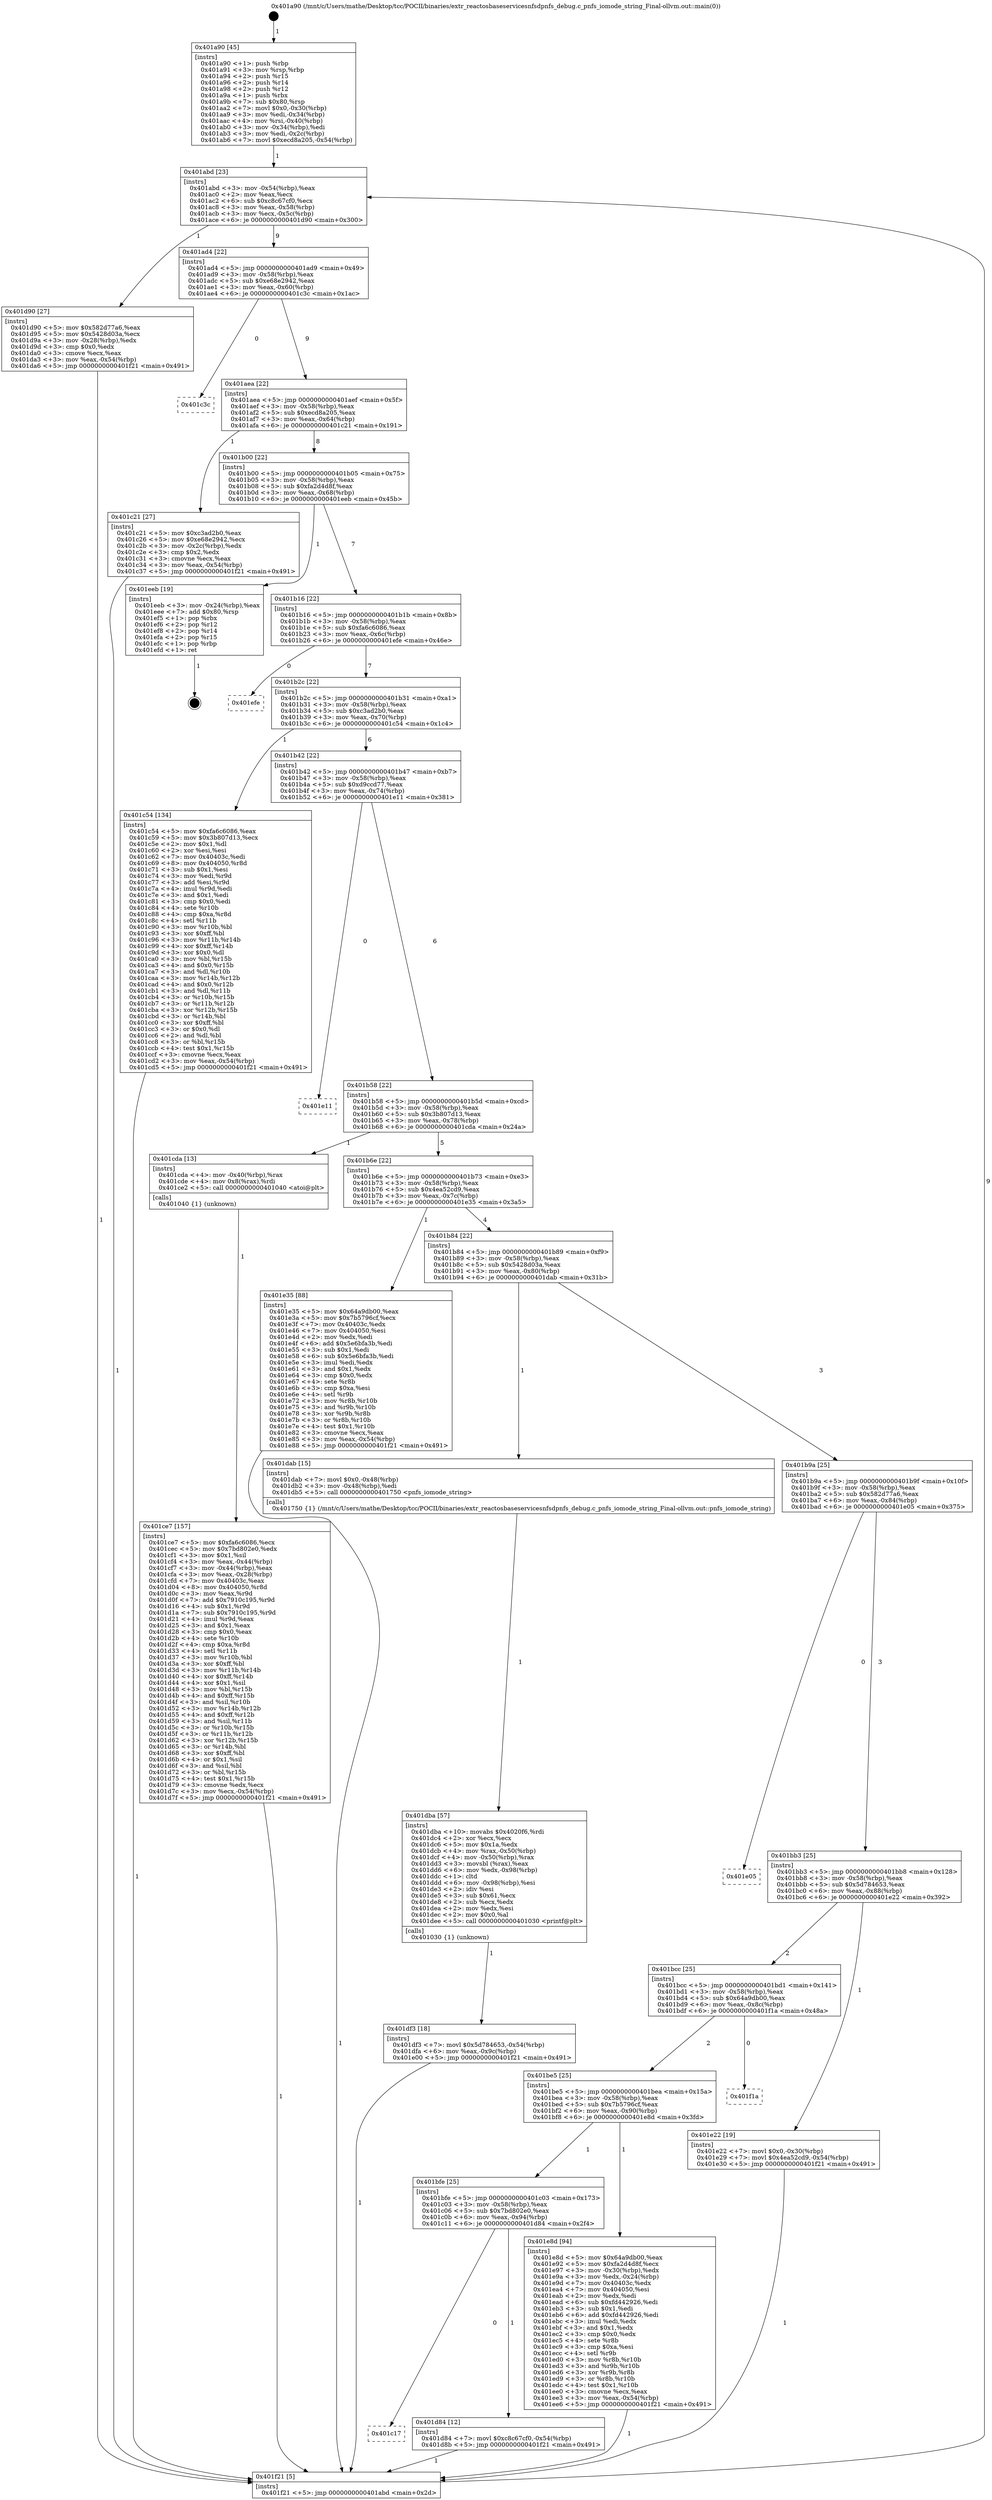 digraph "0x401a90" {
  label = "0x401a90 (/mnt/c/Users/mathe/Desktop/tcc/POCII/binaries/extr_reactosbaseservicesnfsdpnfs_debug.c_pnfs_iomode_string_Final-ollvm.out::main(0))"
  labelloc = "t"
  node[shape=record]

  Entry [label="",width=0.3,height=0.3,shape=circle,fillcolor=black,style=filled]
  "0x401abd" [label="{
     0x401abd [23]\l
     | [instrs]\l
     &nbsp;&nbsp;0x401abd \<+3\>: mov -0x54(%rbp),%eax\l
     &nbsp;&nbsp;0x401ac0 \<+2\>: mov %eax,%ecx\l
     &nbsp;&nbsp;0x401ac2 \<+6\>: sub $0xc8c67cf0,%ecx\l
     &nbsp;&nbsp;0x401ac8 \<+3\>: mov %eax,-0x58(%rbp)\l
     &nbsp;&nbsp;0x401acb \<+3\>: mov %ecx,-0x5c(%rbp)\l
     &nbsp;&nbsp;0x401ace \<+6\>: je 0000000000401d90 \<main+0x300\>\l
  }"]
  "0x401d90" [label="{
     0x401d90 [27]\l
     | [instrs]\l
     &nbsp;&nbsp;0x401d90 \<+5\>: mov $0x582d77a6,%eax\l
     &nbsp;&nbsp;0x401d95 \<+5\>: mov $0x5428d03a,%ecx\l
     &nbsp;&nbsp;0x401d9a \<+3\>: mov -0x28(%rbp),%edx\l
     &nbsp;&nbsp;0x401d9d \<+3\>: cmp $0x0,%edx\l
     &nbsp;&nbsp;0x401da0 \<+3\>: cmove %ecx,%eax\l
     &nbsp;&nbsp;0x401da3 \<+3\>: mov %eax,-0x54(%rbp)\l
     &nbsp;&nbsp;0x401da6 \<+5\>: jmp 0000000000401f21 \<main+0x491\>\l
  }"]
  "0x401ad4" [label="{
     0x401ad4 [22]\l
     | [instrs]\l
     &nbsp;&nbsp;0x401ad4 \<+5\>: jmp 0000000000401ad9 \<main+0x49\>\l
     &nbsp;&nbsp;0x401ad9 \<+3\>: mov -0x58(%rbp),%eax\l
     &nbsp;&nbsp;0x401adc \<+5\>: sub $0xe68e2942,%eax\l
     &nbsp;&nbsp;0x401ae1 \<+3\>: mov %eax,-0x60(%rbp)\l
     &nbsp;&nbsp;0x401ae4 \<+6\>: je 0000000000401c3c \<main+0x1ac\>\l
  }"]
  Exit [label="",width=0.3,height=0.3,shape=circle,fillcolor=black,style=filled,peripheries=2]
  "0x401c3c" [label="{
     0x401c3c\l
  }", style=dashed]
  "0x401aea" [label="{
     0x401aea [22]\l
     | [instrs]\l
     &nbsp;&nbsp;0x401aea \<+5\>: jmp 0000000000401aef \<main+0x5f\>\l
     &nbsp;&nbsp;0x401aef \<+3\>: mov -0x58(%rbp),%eax\l
     &nbsp;&nbsp;0x401af2 \<+5\>: sub $0xecd8a205,%eax\l
     &nbsp;&nbsp;0x401af7 \<+3\>: mov %eax,-0x64(%rbp)\l
     &nbsp;&nbsp;0x401afa \<+6\>: je 0000000000401c21 \<main+0x191\>\l
  }"]
  "0x401df3" [label="{
     0x401df3 [18]\l
     | [instrs]\l
     &nbsp;&nbsp;0x401df3 \<+7\>: movl $0x5d784653,-0x54(%rbp)\l
     &nbsp;&nbsp;0x401dfa \<+6\>: mov %eax,-0x9c(%rbp)\l
     &nbsp;&nbsp;0x401e00 \<+5\>: jmp 0000000000401f21 \<main+0x491\>\l
  }"]
  "0x401c21" [label="{
     0x401c21 [27]\l
     | [instrs]\l
     &nbsp;&nbsp;0x401c21 \<+5\>: mov $0xc3ad2b0,%eax\l
     &nbsp;&nbsp;0x401c26 \<+5\>: mov $0xe68e2942,%ecx\l
     &nbsp;&nbsp;0x401c2b \<+3\>: mov -0x2c(%rbp),%edx\l
     &nbsp;&nbsp;0x401c2e \<+3\>: cmp $0x2,%edx\l
     &nbsp;&nbsp;0x401c31 \<+3\>: cmovne %ecx,%eax\l
     &nbsp;&nbsp;0x401c34 \<+3\>: mov %eax,-0x54(%rbp)\l
     &nbsp;&nbsp;0x401c37 \<+5\>: jmp 0000000000401f21 \<main+0x491\>\l
  }"]
  "0x401b00" [label="{
     0x401b00 [22]\l
     | [instrs]\l
     &nbsp;&nbsp;0x401b00 \<+5\>: jmp 0000000000401b05 \<main+0x75\>\l
     &nbsp;&nbsp;0x401b05 \<+3\>: mov -0x58(%rbp),%eax\l
     &nbsp;&nbsp;0x401b08 \<+5\>: sub $0xfa2d4d8f,%eax\l
     &nbsp;&nbsp;0x401b0d \<+3\>: mov %eax,-0x68(%rbp)\l
     &nbsp;&nbsp;0x401b10 \<+6\>: je 0000000000401eeb \<main+0x45b\>\l
  }"]
  "0x401f21" [label="{
     0x401f21 [5]\l
     | [instrs]\l
     &nbsp;&nbsp;0x401f21 \<+5\>: jmp 0000000000401abd \<main+0x2d\>\l
  }"]
  "0x401a90" [label="{
     0x401a90 [45]\l
     | [instrs]\l
     &nbsp;&nbsp;0x401a90 \<+1\>: push %rbp\l
     &nbsp;&nbsp;0x401a91 \<+3\>: mov %rsp,%rbp\l
     &nbsp;&nbsp;0x401a94 \<+2\>: push %r15\l
     &nbsp;&nbsp;0x401a96 \<+2\>: push %r14\l
     &nbsp;&nbsp;0x401a98 \<+2\>: push %r12\l
     &nbsp;&nbsp;0x401a9a \<+1\>: push %rbx\l
     &nbsp;&nbsp;0x401a9b \<+7\>: sub $0x80,%rsp\l
     &nbsp;&nbsp;0x401aa2 \<+7\>: movl $0x0,-0x30(%rbp)\l
     &nbsp;&nbsp;0x401aa9 \<+3\>: mov %edi,-0x34(%rbp)\l
     &nbsp;&nbsp;0x401aac \<+4\>: mov %rsi,-0x40(%rbp)\l
     &nbsp;&nbsp;0x401ab0 \<+3\>: mov -0x34(%rbp),%edi\l
     &nbsp;&nbsp;0x401ab3 \<+3\>: mov %edi,-0x2c(%rbp)\l
     &nbsp;&nbsp;0x401ab6 \<+7\>: movl $0xecd8a205,-0x54(%rbp)\l
  }"]
  "0x401dba" [label="{
     0x401dba [57]\l
     | [instrs]\l
     &nbsp;&nbsp;0x401dba \<+10\>: movabs $0x4020f6,%rdi\l
     &nbsp;&nbsp;0x401dc4 \<+2\>: xor %ecx,%ecx\l
     &nbsp;&nbsp;0x401dc6 \<+5\>: mov $0x1a,%edx\l
     &nbsp;&nbsp;0x401dcb \<+4\>: mov %rax,-0x50(%rbp)\l
     &nbsp;&nbsp;0x401dcf \<+4\>: mov -0x50(%rbp),%rax\l
     &nbsp;&nbsp;0x401dd3 \<+3\>: movsbl (%rax),%eax\l
     &nbsp;&nbsp;0x401dd6 \<+6\>: mov %edx,-0x98(%rbp)\l
     &nbsp;&nbsp;0x401ddc \<+1\>: cltd\l
     &nbsp;&nbsp;0x401ddd \<+6\>: mov -0x98(%rbp),%esi\l
     &nbsp;&nbsp;0x401de3 \<+2\>: idiv %esi\l
     &nbsp;&nbsp;0x401de5 \<+3\>: sub $0x61,%ecx\l
     &nbsp;&nbsp;0x401de8 \<+2\>: sub %ecx,%edx\l
     &nbsp;&nbsp;0x401dea \<+2\>: mov %edx,%esi\l
     &nbsp;&nbsp;0x401dec \<+2\>: mov $0x0,%al\l
     &nbsp;&nbsp;0x401dee \<+5\>: call 0000000000401030 \<printf@plt\>\l
     | [calls]\l
     &nbsp;&nbsp;0x401030 \{1\} (unknown)\l
  }"]
  "0x401eeb" [label="{
     0x401eeb [19]\l
     | [instrs]\l
     &nbsp;&nbsp;0x401eeb \<+3\>: mov -0x24(%rbp),%eax\l
     &nbsp;&nbsp;0x401eee \<+7\>: add $0x80,%rsp\l
     &nbsp;&nbsp;0x401ef5 \<+1\>: pop %rbx\l
     &nbsp;&nbsp;0x401ef6 \<+2\>: pop %r12\l
     &nbsp;&nbsp;0x401ef8 \<+2\>: pop %r14\l
     &nbsp;&nbsp;0x401efa \<+2\>: pop %r15\l
     &nbsp;&nbsp;0x401efc \<+1\>: pop %rbp\l
     &nbsp;&nbsp;0x401efd \<+1\>: ret\l
  }"]
  "0x401b16" [label="{
     0x401b16 [22]\l
     | [instrs]\l
     &nbsp;&nbsp;0x401b16 \<+5\>: jmp 0000000000401b1b \<main+0x8b\>\l
     &nbsp;&nbsp;0x401b1b \<+3\>: mov -0x58(%rbp),%eax\l
     &nbsp;&nbsp;0x401b1e \<+5\>: sub $0xfa6c6086,%eax\l
     &nbsp;&nbsp;0x401b23 \<+3\>: mov %eax,-0x6c(%rbp)\l
     &nbsp;&nbsp;0x401b26 \<+6\>: je 0000000000401efe \<main+0x46e\>\l
  }"]
  "0x401c17" [label="{
     0x401c17\l
  }", style=dashed]
  "0x401efe" [label="{
     0x401efe\l
  }", style=dashed]
  "0x401b2c" [label="{
     0x401b2c [22]\l
     | [instrs]\l
     &nbsp;&nbsp;0x401b2c \<+5\>: jmp 0000000000401b31 \<main+0xa1\>\l
     &nbsp;&nbsp;0x401b31 \<+3\>: mov -0x58(%rbp),%eax\l
     &nbsp;&nbsp;0x401b34 \<+5\>: sub $0xc3ad2b0,%eax\l
     &nbsp;&nbsp;0x401b39 \<+3\>: mov %eax,-0x70(%rbp)\l
     &nbsp;&nbsp;0x401b3c \<+6\>: je 0000000000401c54 \<main+0x1c4\>\l
  }"]
  "0x401d84" [label="{
     0x401d84 [12]\l
     | [instrs]\l
     &nbsp;&nbsp;0x401d84 \<+7\>: movl $0xc8c67cf0,-0x54(%rbp)\l
     &nbsp;&nbsp;0x401d8b \<+5\>: jmp 0000000000401f21 \<main+0x491\>\l
  }"]
  "0x401c54" [label="{
     0x401c54 [134]\l
     | [instrs]\l
     &nbsp;&nbsp;0x401c54 \<+5\>: mov $0xfa6c6086,%eax\l
     &nbsp;&nbsp;0x401c59 \<+5\>: mov $0x3b807d13,%ecx\l
     &nbsp;&nbsp;0x401c5e \<+2\>: mov $0x1,%dl\l
     &nbsp;&nbsp;0x401c60 \<+2\>: xor %esi,%esi\l
     &nbsp;&nbsp;0x401c62 \<+7\>: mov 0x40403c,%edi\l
     &nbsp;&nbsp;0x401c69 \<+8\>: mov 0x404050,%r8d\l
     &nbsp;&nbsp;0x401c71 \<+3\>: sub $0x1,%esi\l
     &nbsp;&nbsp;0x401c74 \<+3\>: mov %edi,%r9d\l
     &nbsp;&nbsp;0x401c77 \<+3\>: add %esi,%r9d\l
     &nbsp;&nbsp;0x401c7a \<+4\>: imul %r9d,%edi\l
     &nbsp;&nbsp;0x401c7e \<+3\>: and $0x1,%edi\l
     &nbsp;&nbsp;0x401c81 \<+3\>: cmp $0x0,%edi\l
     &nbsp;&nbsp;0x401c84 \<+4\>: sete %r10b\l
     &nbsp;&nbsp;0x401c88 \<+4\>: cmp $0xa,%r8d\l
     &nbsp;&nbsp;0x401c8c \<+4\>: setl %r11b\l
     &nbsp;&nbsp;0x401c90 \<+3\>: mov %r10b,%bl\l
     &nbsp;&nbsp;0x401c93 \<+3\>: xor $0xff,%bl\l
     &nbsp;&nbsp;0x401c96 \<+3\>: mov %r11b,%r14b\l
     &nbsp;&nbsp;0x401c99 \<+4\>: xor $0xff,%r14b\l
     &nbsp;&nbsp;0x401c9d \<+3\>: xor $0x0,%dl\l
     &nbsp;&nbsp;0x401ca0 \<+3\>: mov %bl,%r15b\l
     &nbsp;&nbsp;0x401ca3 \<+4\>: and $0x0,%r15b\l
     &nbsp;&nbsp;0x401ca7 \<+3\>: and %dl,%r10b\l
     &nbsp;&nbsp;0x401caa \<+3\>: mov %r14b,%r12b\l
     &nbsp;&nbsp;0x401cad \<+4\>: and $0x0,%r12b\l
     &nbsp;&nbsp;0x401cb1 \<+3\>: and %dl,%r11b\l
     &nbsp;&nbsp;0x401cb4 \<+3\>: or %r10b,%r15b\l
     &nbsp;&nbsp;0x401cb7 \<+3\>: or %r11b,%r12b\l
     &nbsp;&nbsp;0x401cba \<+3\>: xor %r12b,%r15b\l
     &nbsp;&nbsp;0x401cbd \<+3\>: or %r14b,%bl\l
     &nbsp;&nbsp;0x401cc0 \<+3\>: xor $0xff,%bl\l
     &nbsp;&nbsp;0x401cc3 \<+3\>: or $0x0,%dl\l
     &nbsp;&nbsp;0x401cc6 \<+2\>: and %dl,%bl\l
     &nbsp;&nbsp;0x401cc8 \<+3\>: or %bl,%r15b\l
     &nbsp;&nbsp;0x401ccb \<+4\>: test $0x1,%r15b\l
     &nbsp;&nbsp;0x401ccf \<+3\>: cmovne %ecx,%eax\l
     &nbsp;&nbsp;0x401cd2 \<+3\>: mov %eax,-0x54(%rbp)\l
     &nbsp;&nbsp;0x401cd5 \<+5\>: jmp 0000000000401f21 \<main+0x491\>\l
  }"]
  "0x401b42" [label="{
     0x401b42 [22]\l
     | [instrs]\l
     &nbsp;&nbsp;0x401b42 \<+5\>: jmp 0000000000401b47 \<main+0xb7\>\l
     &nbsp;&nbsp;0x401b47 \<+3\>: mov -0x58(%rbp),%eax\l
     &nbsp;&nbsp;0x401b4a \<+5\>: sub $0xd9ccd77,%eax\l
     &nbsp;&nbsp;0x401b4f \<+3\>: mov %eax,-0x74(%rbp)\l
     &nbsp;&nbsp;0x401b52 \<+6\>: je 0000000000401e11 \<main+0x381\>\l
  }"]
  "0x401bfe" [label="{
     0x401bfe [25]\l
     | [instrs]\l
     &nbsp;&nbsp;0x401bfe \<+5\>: jmp 0000000000401c03 \<main+0x173\>\l
     &nbsp;&nbsp;0x401c03 \<+3\>: mov -0x58(%rbp),%eax\l
     &nbsp;&nbsp;0x401c06 \<+5\>: sub $0x7bd802e0,%eax\l
     &nbsp;&nbsp;0x401c0b \<+6\>: mov %eax,-0x94(%rbp)\l
     &nbsp;&nbsp;0x401c11 \<+6\>: je 0000000000401d84 \<main+0x2f4\>\l
  }"]
  "0x401e11" [label="{
     0x401e11\l
  }", style=dashed]
  "0x401b58" [label="{
     0x401b58 [22]\l
     | [instrs]\l
     &nbsp;&nbsp;0x401b58 \<+5\>: jmp 0000000000401b5d \<main+0xcd\>\l
     &nbsp;&nbsp;0x401b5d \<+3\>: mov -0x58(%rbp),%eax\l
     &nbsp;&nbsp;0x401b60 \<+5\>: sub $0x3b807d13,%eax\l
     &nbsp;&nbsp;0x401b65 \<+3\>: mov %eax,-0x78(%rbp)\l
     &nbsp;&nbsp;0x401b68 \<+6\>: je 0000000000401cda \<main+0x24a\>\l
  }"]
  "0x401e8d" [label="{
     0x401e8d [94]\l
     | [instrs]\l
     &nbsp;&nbsp;0x401e8d \<+5\>: mov $0x64a9db00,%eax\l
     &nbsp;&nbsp;0x401e92 \<+5\>: mov $0xfa2d4d8f,%ecx\l
     &nbsp;&nbsp;0x401e97 \<+3\>: mov -0x30(%rbp),%edx\l
     &nbsp;&nbsp;0x401e9a \<+3\>: mov %edx,-0x24(%rbp)\l
     &nbsp;&nbsp;0x401e9d \<+7\>: mov 0x40403c,%edx\l
     &nbsp;&nbsp;0x401ea4 \<+7\>: mov 0x404050,%esi\l
     &nbsp;&nbsp;0x401eab \<+2\>: mov %edx,%edi\l
     &nbsp;&nbsp;0x401ead \<+6\>: sub $0xfd442926,%edi\l
     &nbsp;&nbsp;0x401eb3 \<+3\>: sub $0x1,%edi\l
     &nbsp;&nbsp;0x401eb6 \<+6\>: add $0xfd442926,%edi\l
     &nbsp;&nbsp;0x401ebc \<+3\>: imul %edi,%edx\l
     &nbsp;&nbsp;0x401ebf \<+3\>: and $0x1,%edx\l
     &nbsp;&nbsp;0x401ec2 \<+3\>: cmp $0x0,%edx\l
     &nbsp;&nbsp;0x401ec5 \<+4\>: sete %r8b\l
     &nbsp;&nbsp;0x401ec9 \<+3\>: cmp $0xa,%esi\l
     &nbsp;&nbsp;0x401ecc \<+4\>: setl %r9b\l
     &nbsp;&nbsp;0x401ed0 \<+3\>: mov %r8b,%r10b\l
     &nbsp;&nbsp;0x401ed3 \<+3\>: and %r9b,%r10b\l
     &nbsp;&nbsp;0x401ed6 \<+3\>: xor %r9b,%r8b\l
     &nbsp;&nbsp;0x401ed9 \<+3\>: or %r8b,%r10b\l
     &nbsp;&nbsp;0x401edc \<+4\>: test $0x1,%r10b\l
     &nbsp;&nbsp;0x401ee0 \<+3\>: cmovne %ecx,%eax\l
     &nbsp;&nbsp;0x401ee3 \<+3\>: mov %eax,-0x54(%rbp)\l
     &nbsp;&nbsp;0x401ee6 \<+5\>: jmp 0000000000401f21 \<main+0x491\>\l
  }"]
  "0x401cda" [label="{
     0x401cda [13]\l
     | [instrs]\l
     &nbsp;&nbsp;0x401cda \<+4\>: mov -0x40(%rbp),%rax\l
     &nbsp;&nbsp;0x401cde \<+4\>: mov 0x8(%rax),%rdi\l
     &nbsp;&nbsp;0x401ce2 \<+5\>: call 0000000000401040 \<atoi@plt\>\l
     | [calls]\l
     &nbsp;&nbsp;0x401040 \{1\} (unknown)\l
  }"]
  "0x401b6e" [label="{
     0x401b6e [22]\l
     | [instrs]\l
     &nbsp;&nbsp;0x401b6e \<+5\>: jmp 0000000000401b73 \<main+0xe3\>\l
     &nbsp;&nbsp;0x401b73 \<+3\>: mov -0x58(%rbp),%eax\l
     &nbsp;&nbsp;0x401b76 \<+5\>: sub $0x4ea52cd9,%eax\l
     &nbsp;&nbsp;0x401b7b \<+3\>: mov %eax,-0x7c(%rbp)\l
     &nbsp;&nbsp;0x401b7e \<+6\>: je 0000000000401e35 \<main+0x3a5\>\l
  }"]
  "0x401ce7" [label="{
     0x401ce7 [157]\l
     | [instrs]\l
     &nbsp;&nbsp;0x401ce7 \<+5\>: mov $0xfa6c6086,%ecx\l
     &nbsp;&nbsp;0x401cec \<+5\>: mov $0x7bd802e0,%edx\l
     &nbsp;&nbsp;0x401cf1 \<+3\>: mov $0x1,%sil\l
     &nbsp;&nbsp;0x401cf4 \<+3\>: mov %eax,-0x44(%rbp)\l
     &nbsp;&nbsp;0x401cf7 \<+3\>: mov -0x44(%rbp),%eax\l
     &nbsp;&nbsp;0x401cfa \<+3\>: mov %eax,-0x28(%rbp)\l
     &nbsp;&nbsp;0x401cfd \<+7\>: mov 0x40403c,%eax\l
     &nbsp;&nbsp;0x401d04 \<+8\>: mov 0x404050,%r8d\l
     &nbsp;&nbsp;0x401d0c \<+3\>: mov %eax,%r9d\l
     &nbsp;&nbsp;0x401d0f \<+7\>: add $0x7910c195,%r9d\l
     &nbsp;&nbsp;0x401d16 \<+4\>: sub $0x1,%r9d\l
     &nbsp;&nbsp;0x401d1a \<+7\>: sub $0x7910c195,%r9d\l
     &nbsp;&nbsp;0x401d21 \<+4\>: imul %r9d,%eax\l
     &nbsp;&nbsp;0x401d25 \<+3\>: and $0x1,%eax\l
     &nbsp;&nbsp;0x401d28 \<+3\>: cmp $0x0,%eax\l
     &nbsp;&nbsp;0x401d2b \<+4\>: sete %r10b\l
     &nbsp;&nbsp;0x401d2f \<+4\>: cmp $0xa,%r8d\l
     &nbsp;&nbsp;0x401d33 \<+4\>: setl %r11b\l
     &nbsp;&nbsp;0x401d37 \<+3\>: mov %r10b,%bl\l
     &nbsp;&nbsp;0x401d3a \<+3\>: xor $0xff,%bl\l
     &nbsp;&nbsp;0x401d3d \<+3\>: mov %r11b,%r14b\l
     &nbsp;&nbsp;0x401d40 \<+4\>: xor $0xff,%r14b\l
     &nbsp;&nbsp;0x401d44 \<+4\>: xor $0x1,%sil\l
     &nbsp;&nbsp;0x401d48 \<+3\>: mov %bl,%r15b\l
     &nbsp;&nbsp;0x401d4b \<+4\>: and $0xff,%r15b\l
     &nbsp;&nbsp;0x401d4f \<+3\>: and %sil,%r10b\l
     &nbsp;&nbsp;0x401d52 \<+3\>: mov %r14b,%r12b\l
     &nbsp;&nbsp;0x401d55 \<+4\>: and $0xff,%r12b\l
     &nbsp;&nbsp;0x401d59 \<+3\>: and %sil,%r11b\l
     &nbsp;&nbsp;0x401d5c \<+3\>: or %r10b,%r15b\l
     &nbsp;&nbsp;0x401d5f \<+3\>: or %r11b,%r12b\l
     &nbsp;&nbsp;0x401d62 \<+3\>: xor %r12b,%r15b\l
     &nbsp;&nbsp;0x401d65 \<+3\>: or %r14b,%bl\l
     &nbsp;&nbsp;0x401d68 \<+3\>: xor $0xff,%bl\l
     &nbsp;&nbsp;0x401d6b \<+4\>: or $0x1,%sil\l
     &nbsp;&nbsp;0x401d6f \<+3\>: and %sil,%bl\l
     &nbsp;&nbsp;0x401d72 \<+3\>: or %bl,%r15b\l
     &nbsp;&nbsp;0x401d75 \<+4\>: test $0x1,%r15b\l
     &nbsp;&nbsp;0x401d79 \<+3\>: cmovne %edx,%ecx\l
     &nbsp;&nbsp;0x401d7c \<+3\>: mov %ecx,-0x54(%rbp)\l
     &nbsp;&nbsp;0x401d7f \<+5\>: jmp 0000000000401f21 \<main+0x491\>\l
  }"]
  "0x401be5" [label="{
     0x401be5 [25]\l
     | [instrs]\l
     &nbsp;&nbsp;0x401be5 \<+5\>: jmp 0000000000401bea \<main+0x15a\>\l
     &nbsp;&nbsp;0x401bea \<+3\>: mov -0x58(%rbp),%eax\l
     &nbsp;&nbsp;0x401bed \<+5\>: sub $0x7b5796cf,%eax\l
     &nbsp;&nbsp;0x401bf2 \<+6\>: mov %eax,-0x90(%rbp)\l
     &nbsp;&nbsp;0x401bf8 \<+6\>: je 0000000000401e8d \<main+0x3fd\>\l
  }"]
  "0x401e35" [label="{
     0x401e35 [88]\l
     | [instrs]\l
     &nbsp;&nbsp;0x401e35 \<+5\>: mov $0x64a9db00,%eax\l
     &nbsp;&nbsp;0x401e3a \<+5\>: mov $0x7b5796cf,%ecx\l
     &nbsp;&nbsp;0x401e3f \<+7\>: mov 0x40403c,%edx\l
     &nbsp;&nbsp;0x401e46 \<+7\>: mov 0x404050,%esi\l
     &nbsp;&nbsp;0x401e4d \<+2\>: mov %edx,%edi\l
     &nbsp;&nbsp;0x401e4f \<+6\>: add $0x5e6bfa3b,%edi\l
     &nbsp;&nbsp;0x401e55 \<+3\>: sub $0x1,%edi\l
     &nbsp;&nbsp;0x401e58 \<+6\>: sub $0x5e6bfa3b,%edi\l
     &nbsp;&nbsp;0x401e5e \<+3\>: imul %edi,%edx\l
     &nbsp;&nbsp;0x401e61 \<+3\>: and $0x1,%edx\l
     &nbsp;&nbsp;0x401e64 \<+3\>: cmp $0x0,%edx\l
     &nbsp;&nbsp;0x401e67 \<+4\>: sete %r8b\l
     &nbsp;&nbsp;0x401e6b \<+3\>: cmp $0xa,%esi\l
     &nbsp;&nbsp;0x401e6e \<+4\>: setl %r9b\l
     &nbsp;&nbsp;0x401e72 \<+3\>: mov %r8b,%r10b\l
     &nbsp;&nbsp;0x401e75 \<+3\>: and %r9b,%r10b\l
     &nbsp;&nbsp;0x401e78 \<+3\>: xor %r9b,%r8b\l
     &nbsp;&nbsp;0x401e7b \<+3\>: or %r8b,%r10b\l
     &nbsp;&nbsp;0x401e7e \<+4\>: test $0x1,%r10b\l
     &nbsp;&nbsp;0x401e82 \<+3\>: cmovne %ecx,%eax\l
     &nbsp;&nbsp;0x401e85 \<+3\>: mov %eax,-0x54(%rbp)\l
     &nbsp;&nbsp;0x401e88 \<+5\>: jmp 0000000000401f21 \<main+0x491\>\l
  }"]
  "0x401b84" [label="{
     0x401b84 [22]\l
     | [instrs]\l
     &nbsp;&nbsp;0x401b84 \<+5\>: jmp 0000000000401b89 \<main+0xf9\>\l
     &nbsp;&nbsp;0x401b89 \<+3\>: mov -0x58(%rbp),%eax\l
     &nbsp;&nbsp;0x401b8c \<+5\>: sub $0x5428d03a,%eax\l
     &nbsp;&nbsp;0x401b91 \<+3\>: mov %eax,-0x80(%rbp)\l
     &nbsp;&nbsp;0x401b94 \<+6\>: je 0000000000401dab \<main+0x31b\>\l
  }"]
  "0x401f1a" [label="{
     0x401f1a\l
  }", style=dashed]
  "0x401dab" [label="{
     0x401dab [15]\l
     | [instrs]\l
     &nbsp;&nbsp;0x401dab \<+7\>: movl $0x0,-0x48(%rbp)\l
     &nbsp;&nbsp;0x401db2 \<+3\>: mov -0x48(%rbp),%edi\l
     &nbsp;&nbsp;0x401db5 \<+5\>: call 0000000000401750 \<pnfs_iomode_string\>\l
     | [calls]\l
     &nbsp;&nbsp;0x401750 \{1\} (/mnt/c/Users/mathe/Desktop/tcc/POCII/binaries/extr_reactosbaseservicesnfsdpnfs_debug.c_pnfs_iomode_string_Final-ollvm.out::pnfs_iomode_string)\l
  }"]
  "0x401b9a" [label="{
     0x401b9a [25]\l
     | [instrs]\l
     &nbsp;&nbsp;0x401b9a \<+5\>: jmp 0000000000401b9f \<main+0x10f\>\l
     &nbsp;&nbsp;0x401b9f \<+3\>: mov -0x58(%rbp),%eax\l
     &nbsp;&nbsp;0x401ba2 \<+5\>: sub $0x582d77a6,%eax\l
     &nbsp;&nbsp;0x401ba7 \<+6\>: mov %eax,-0x84(%rbp)\l
     &nbsp;&nbsp;0x401bad \<+6\>: je 0000000000401e05 \<main+0x375\>\l
  }"]
  "0x401bcc" [label="{
     0x401bcc [25]\l
     | [instrs]\l
     &nbsp;&nbsp;0x401bcc \<+5\>: jmp 0000000000401bd1 \<main+0x141\>\l
     &nbsp;&nbsp;0x401bd1 \<+3\>: mov -0x58(%rbp),%eax\l
     &nbsp;&nbsp;0x401bd4 \<+5\>: sub $0x64a9db00,%eax\l
     &nbsp;&nbsp;0x401bd9 \<+6\>: mov %eax,-0x8c(%rbp)\l
     &nbsp;&nbsp;0x401bdf \<+6\>: je 0000000000401f1a \<main+0x48a\>\l
  }"]
  "0x401e05" [label="{
     0x401e05\l
  }", style=dashed]
  "0x401bb3" [label="{
     0x401bb3 [25]\l
     | [instrs]\l
     &nbsp;&nbsp;0x401bb3 \<+5\>: jmp 0000000000401bb8 \<main+0x128\>\l
     &nbsp;&nbsp;0x401bb8 \<+3\>: mov -0x58(%rbp),%eax\l
     &nbsp;&nbsp;0x401bbb \<+5\>: sub $0x5d784653,%eax\l
     &nbsp;&nbsp;0x401bc0 \<+6\>: mov %eax,-0x88(%rbp)\l
     &nbsp;&nbsp;0x401bc6 \<+6\>: je 0000000000401e22 \<main+0x392\>\l
  }"]
  "0x401e22" [label="{
     0x401e22 [19]\l
     | [instrs]\l
     &nbsp;&nbsp;0x401e22 \<+7\>: movl $0x0,-0x30(%rbp)\l
     &nbsp;&nbsp;0x401e29 \<+7\>: movl $0x4ea52cd9,-0x54(%rbp)\l
     &nbsp;&nbsp;0x401e30 \<+5\>: jmp 0000000000401f21 \<main+0x491\>\l
  }"]
  Entry -> "0x401a90" [label=" 1"]
  "0x401abd" -> "0x401d90" [label=" 1"]
  "0x401abd" -> "0x401ad4" [label=" 9"]
  "0x401eeb" -> Exit [label=" 1"]
  "0x401ad4" -> "0x401c3c" [label=" 0"]
  "0x401ad4" -> "0x401aea" [label=" 9"]
  "0x401e8d" -> "0x401f21" [label=" 1"]
  "0x401aea" -> "0x401c21" [label=" 1"]
  "0x401aea" -> "0x401b00" [label=" 8"]
  "0x401c21" -> "0x401f21" [label=" 1"]
  "0x401a90" -> "0x401abd" [label=" 1"]
  "0x401f21" -> "0x401abd" [label=" 9"]
  "0x401e35" -> "0x401f21" [label=" 1"]
  "0x401b00" -> "0x401eeb" [label=" 1"]
  "0x401b00" -> "0x401b16" [label=" 7"]
  "0x401e22" -> "0x401f21" [label=" 1"]
  "0x401b16" -> "0x401efe" [label=" 0"]
  "0x401b16" -> "0x401b2c" [label=" 7"]
  "0x401df3" -> "0x401f21" [label=" 1"]
  "0x401b2c" -> "0x401c54" [label=" 1"]
  "0x401b2c" -> "0x401b42" [label=" 6"]
  "0x401c54" -> "0x401f21" [label=" 1"]
  "0x401dba" -> "0x401df3" [label=" 1"]
  "0x401b42" -> "0x401e11" [label=" 0"]
  "0x401b42" -> "0x401b58" [label=" 6"]
  "0x401d90" -> "0x401f21" [label=" 1"]
  "0x401b58" -> "0x401cda" [label=" 1"]
  "0x401b58" -> "0x401b6e" [label=" 5"]
  "0x401cda" -> "0x401ce7" [label=" 1"]
  "0x401ce7" -> "0x401f21" [label=" 1"]
  "0x401d84" -> "0x401f21" [label=" 1"]
  "0x401b6e" -> "0x401e35" [label=" 1"]
  "0x401b6e" -> "0x401b84" [label=" 4"]
  "0x401bfe" -> "0x401d84" [label=" 1"]
  "0x401b84" -> "0x401dab" [label=" 1"]
  "0x401b84" -> "0x401b9a" [label=" 3"]
  "0x401dab" -> "0x401dba" [label=" 1"]
  "0x401b9a" -> "0x401e05" [label=" 0"]
  "0x401b9a" -> "0x401bb3" [label=" 3"]
  "0x401be5" -> "0x401e8d" [label=" 1"]
  "0x401bb3" -> "0x401e22" [label=" 1"]
  "0x401bb3" -> "0x401bcc" [label=" 2"]
  "0x401be5" -> "0x401bfe" [label=" 1"]
  "0x401bcc" -> "0x401f1a" [label=" 0"]
  "0x401bcc" -> "0x401be5" [label=" 2"]
  "0x401bfe" -> "0x401c17" [label=" 0"]
}
